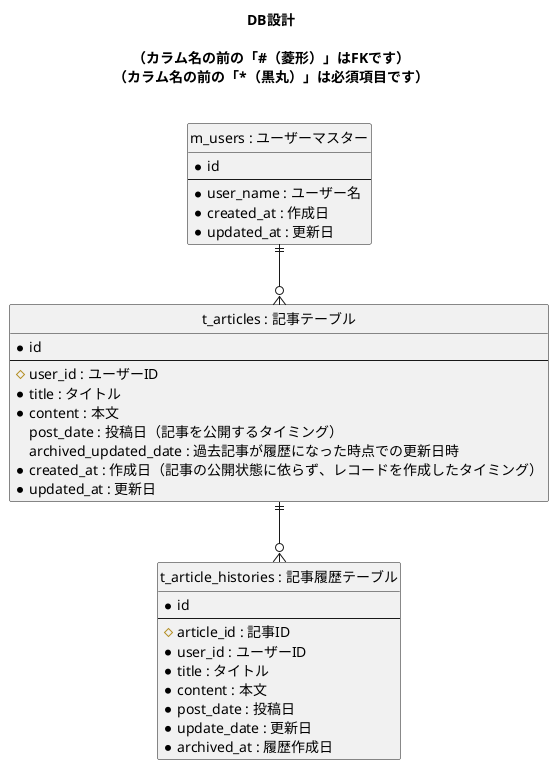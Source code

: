 @startuml

' hide the spot
hide circle

title
DB設計

（カラム名の前の「#（菱形）」はFKです）
（カラム名の前の「*（黒丸）」は必須項目です）

endtitle


entity "m_users : ユーザーマスター" as m_users {
  *id
  --
  *user_name : ユーザー名
  *created_at : 作成日
  *updated_at : 更新日
}

entity "t_articles : 記事テーブル" as t_articles {
  *id
  --
  #user_id : ユーザーID
  *title : タイトル
  *content : 本文
  post_date : 投稿日（記事を公開するタイミング）
  archived_updated_date : 過去記事が履歴になった時点での更新日時
  *created_at : 作成日（記事の公開状態に依らず、レコードを作成したタイミング）
  *updated_at : 更新日
}

entity "t_article_histories : 記事履歴テーブル" as t_article_histories {
  *id
  --
  #article_id : 記事ID
  *user_id : ユーザーID
  *title : タイトル
  *content : 本文
  *post_date : 投稿日
  *update_date : 更新日
  *archived_at : 履歴作成日
}


m_users ||--o{ t_articles
t_articles ||--o{ t_article_histories

@enduml
